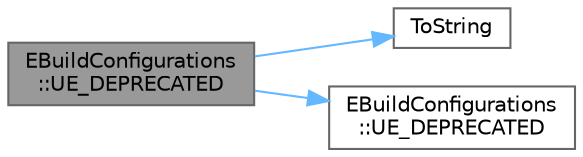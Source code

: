 digraph "EBuildConfigurations::UE_DEPRECATED"
{
 // INTERACTIVE_SVG=YES
 // LATEX_PDF_SIZE
  bgcolor="transparent";
  edge [fontname=Helvetica,fontsize=10,labelfontname=Helvetica,labelfontsize=10];
  node [fontname=Helvetica,fontsize=10,shape=box,height=0.2,width=0.4];
  rankdir="LR";
  Node1 [id="Node000001",label="EBuildConfigurations\l::UE_DEPRECATED",height=0.2,width=0.4,color="gray40", fillcolor="grey60", style="filled", fontcolor="black",tooltip="Returns the string representation of the specified EBuildConfiguration value."];
  Node1 -> Node2 [id="edge1_Node000001_Node000002",color="steelblue1",style="solid",tooltip=" "];
  Node2 [id="Node000002",label="ToString",height=0.2,width=0.4,color="grey40", fillcolor="white", style="filled",URL="$d2/d8f/LogVerbosity_8h.html#abe3b25435b45e4cad83b33d44ab05d86",tooltip="Converts verbosity to a string."];
  Node1 -> Node3 [id="edge2_Node000001_Node000003",color="steelblue1",style="solid",tooltip=" "];
  Node3 [id="Node000003",label="EBuildConfigurations\l::UE_DEPRECATED",height=0.2,width=0.4,color="grey40", fillcolor="white", style="filled",URL="$d3/dba/namespaceEBuildConfigurations.html#a561fbd902da2ac1daac3e237b7c72679",tooltip=" "];
}
